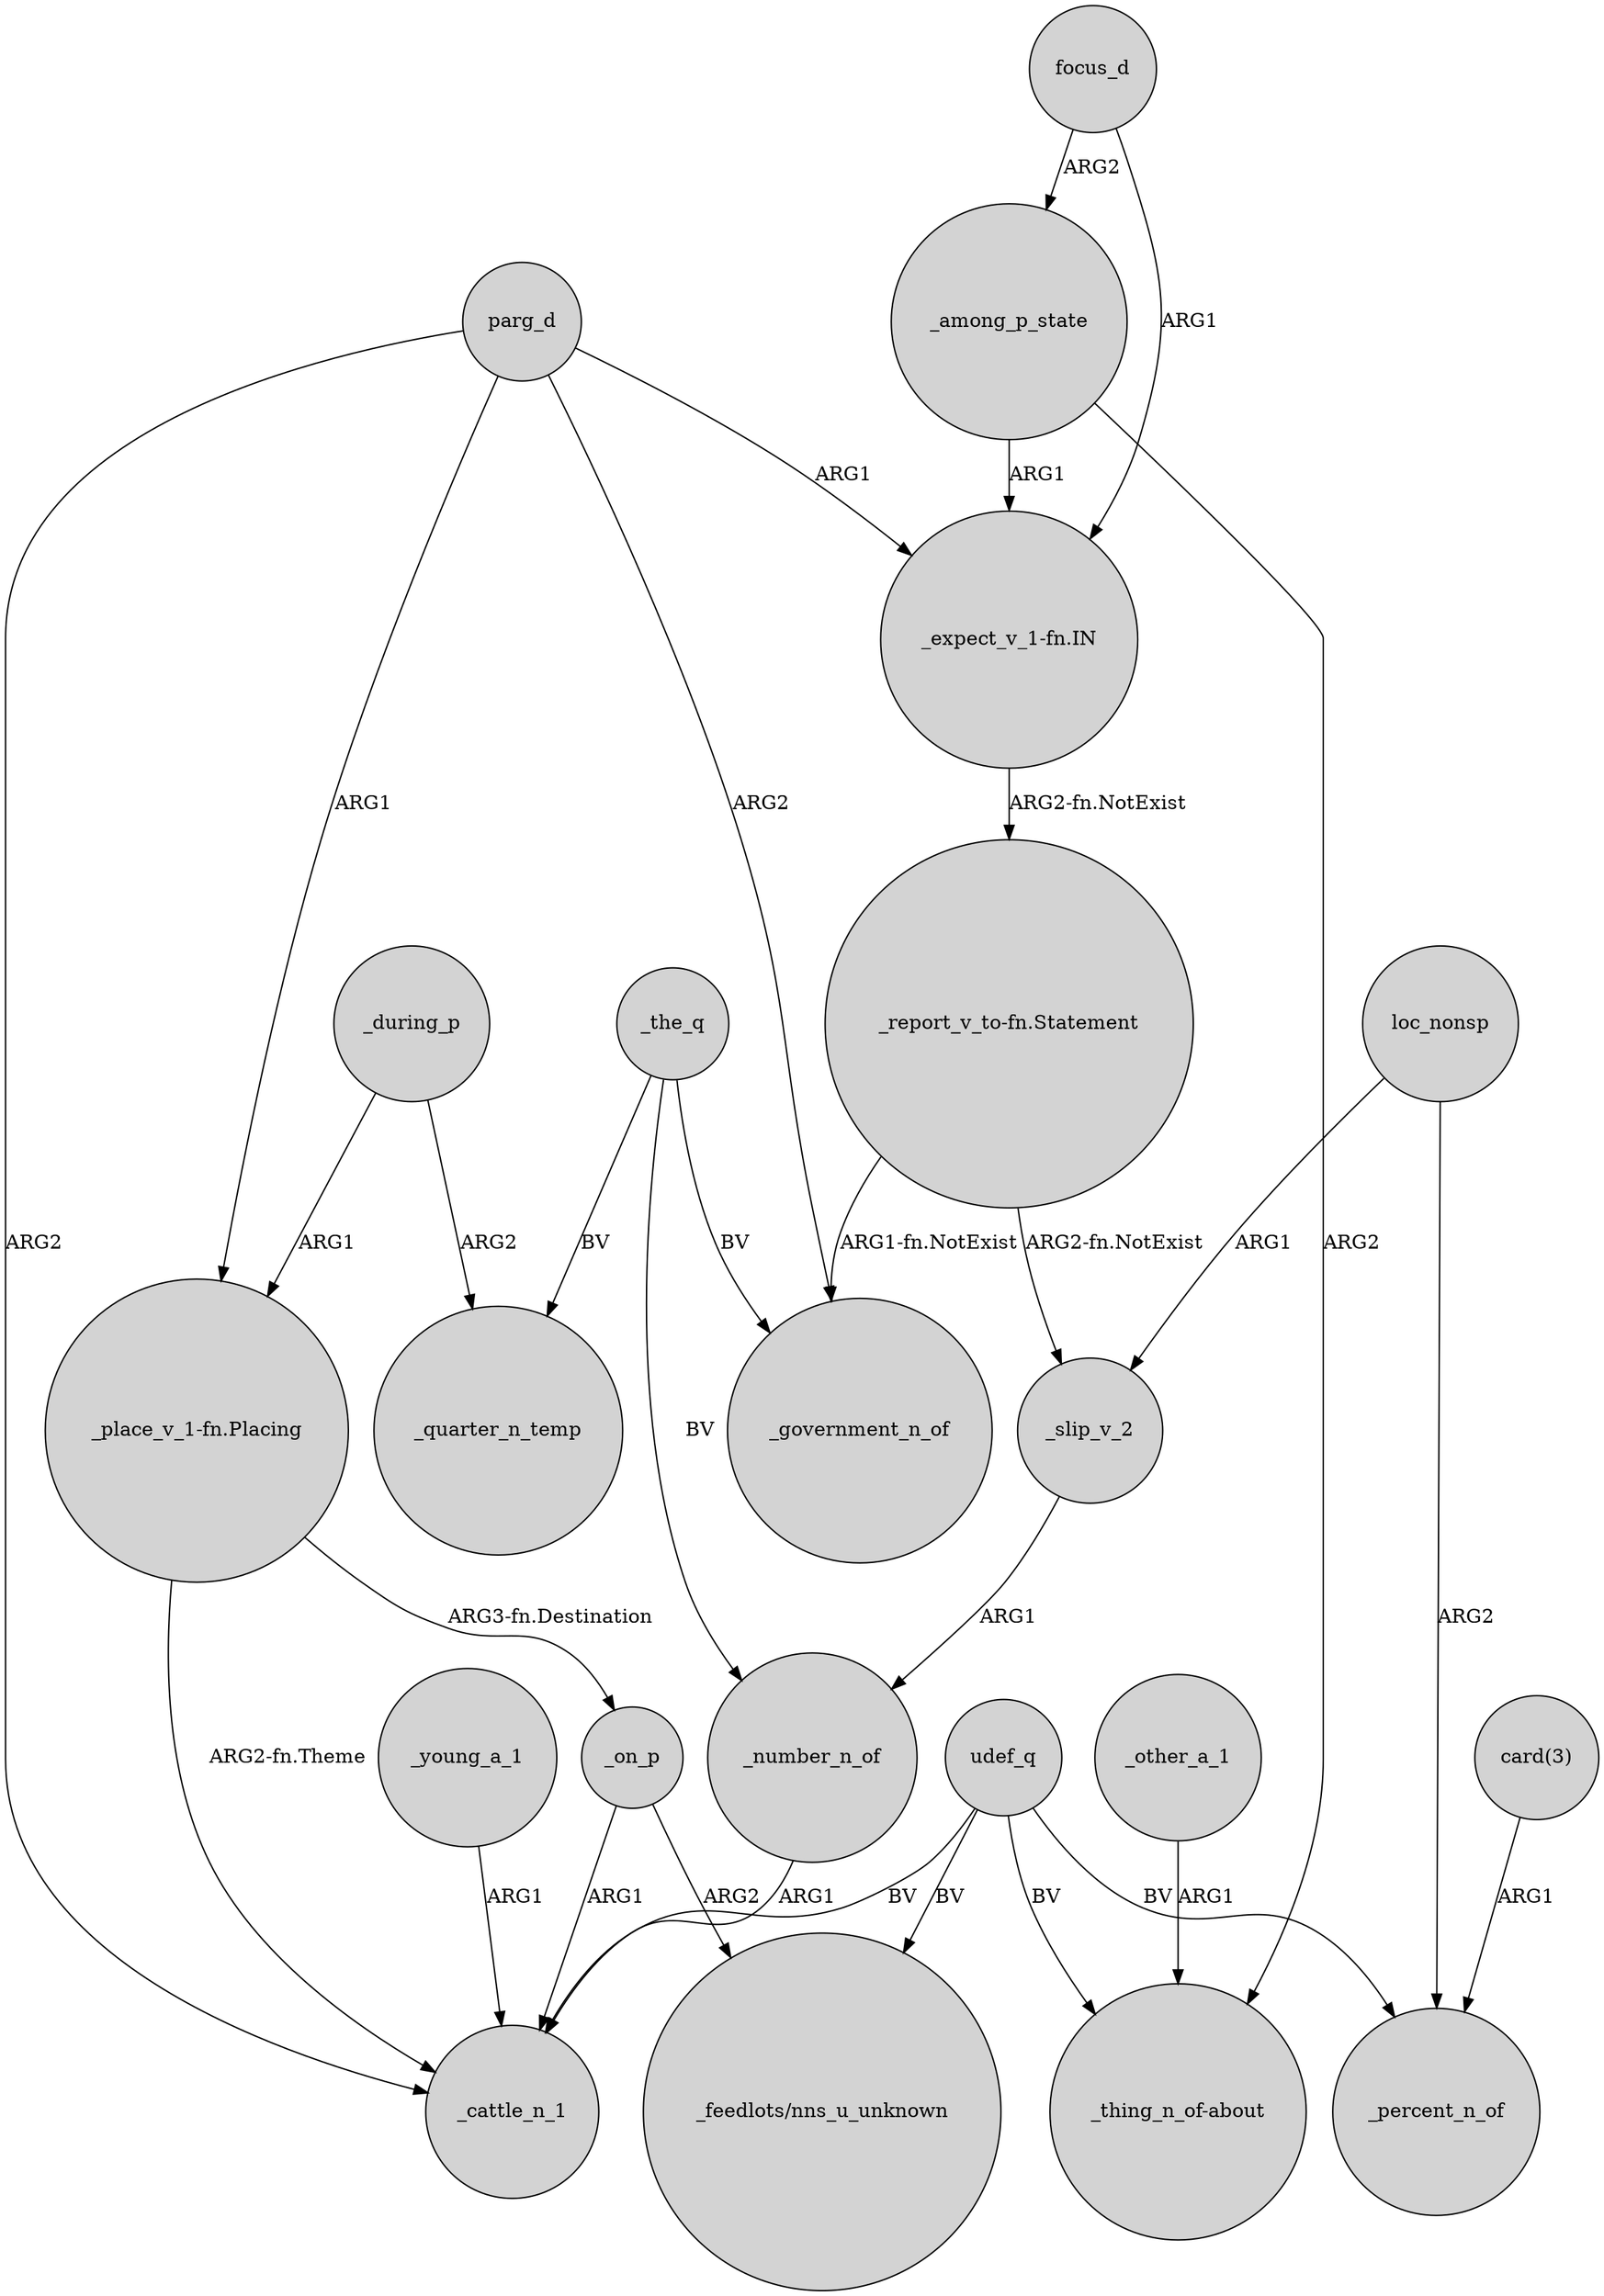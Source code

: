 digraph {
	node [shape=circle style=filled]
	udef_q -> "_thing_n_of-about" [label=BV]
	parg_d -> "_place_v_1-fn.Placing" [label=ARG1]
	_on_p -> "_feedlots/nns_u_unknown" [label=ARG2]
	"_report_v_to-fn.Statement" -> _slip_v_2 [label="ARG2-fn.NotExist"]
	udef_q -> "_feedlots/nns_u_unknown" [label=BV]
	_the_q -> _quarter_n_temp [label=BV]
	_the_q -> _number_n_of [label=BV]
	"_place_v_1-fn.Placing" -> _on_p [label="ARG3-fn.Destination"]
	"_report_v_to-fn.Statement" -> _government_n_of [label="ARG1-fn.NotExist"]
	_other_a_1 -> "_thing_n_of-about" [label=ARG1]
	focus_d -> "_expect_v_1-fn.IN" [label=ARG1]
	parg_d -> _cattle_n_1 [label=ARG2]
	parg_d -> _government_n_of [label=ARG2]
	_young_a_1 -> _cattle_n_1 [label=ARG1]
	"_expect_v_1-fn.IN" -> "_report_v_to-fn.Statement" [label="ARG2-fn.NotExist"]
	_among_p_state -> "_expect_v_1-fn.IN" [label=ARG1]
	loc_nonsp -> _slip_v_2 [label=ARG1]
	loc_nonsp -> _percent_n_of [label=ARG2]
	parg_d -> "_expect_v_1-fn.IN" [label=ARG1]
	_during_p -> _quarter_n_temp [label=ARG2]
	_during_p -> "_place_v_1-fn.Placing" [label=ARG1]
	_number_n_of -> _cattle_n_1 [label=ARG1]
	"card(3)" -> _percent_n_of [label=ARG1]
	_the_q -> _government_n_of [label=BV]
	udef_q -> _cattle_n_1 [label=BV]
	"_place_v_1-fn.Placing" -> _cattle_n_1 [label="ARG2-fn.Theme"]
	_on_p -> _cattle_n_1 [label=ARG1]
	_slip_v_2 -> _number_n_of [label=ARG1]
	udef_q -> _percent_n_of [label=BV]
	focus_d -> _among_p_state [label=ARG2]
	_among_p_state -> "_thing_n_of-about" [label=ARG2]
}
